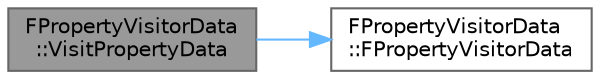 digraph "FPropertyVisitorData::VisitPropertyData"
{
 // INTERACTIVE_SVG=YES
 // LATEX_PDF_SIZE
  bgcolor="transparent";
  edge [fontname=Helvetica,fontsize=10,labelfontname=Helvetica,labelfontsize=10];
  node [fontname=Helvetica,fontsize=10,shape=box,height=0.2,width=0.4];
  rankdir="LR";
  Node1 [id="Node000001",label="FPropertyVisitorData\l::VisitPropertyData",height=0.2,width=0.4,color="gray40", fillcolor="grey60", style="filled", fontcolor="black",tooltip="Utility that constructs a new visitor data object with new property data but the same parent struct d..."];
  Node1 -> Node2 [id="edge1_Node000001_Node000002",color="steelblue1",style="solid",tooltip=" "];
  Node2 [id="Node000002",label="FPropertyVisitorData\l::FPropertyVisitorData",height=0.2,width=0.4,color="grey40", fillcolor="white", style="filled",URL="$dc/dc4/structFPropertyVisitorData.html#a145ff877704efb45baa6c87f9b7f74cf",tooltip=" "];
}
